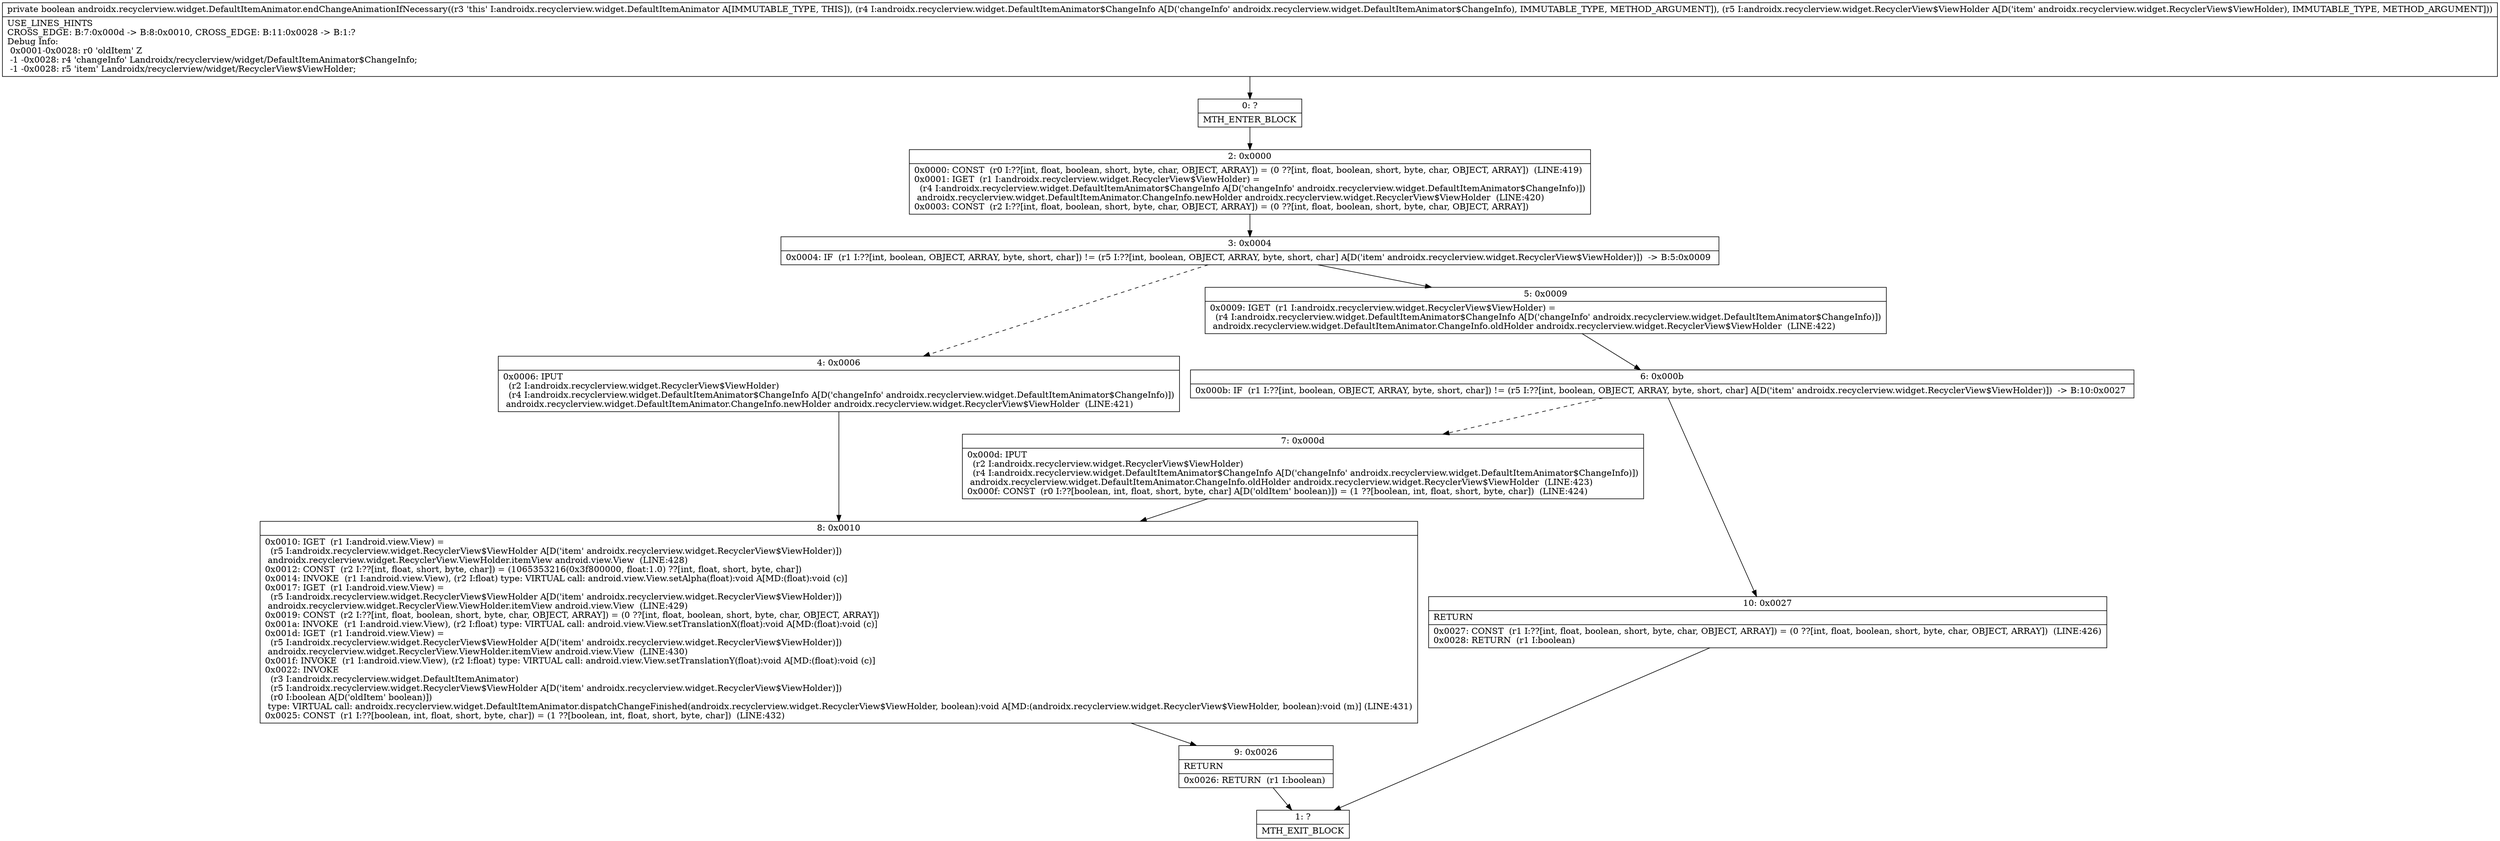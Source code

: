 digraph "CFG forandroidx.recyclerview.widget.DefaultItemAnimator.endChangeAnimationIfNecessary(Landroidx\/recyclerview\/widget\/DefaultItemAnimator$ChangeInfo;Landroidx\/recyclerview\/widget\/RecyclerView$ViewHolder;)Z" {
Node_0 [shape=record,label="{0\:\ ?|MTH_ENTER_BLOCK\l}"];
Node_2 [shape=record,label="{2\:\ 0x0000|0x0000: CONST  (r0 I:??[int, float, boolean, short, byte, char, OBJECT, ARRAY]) = (0 ??[int, float, boolean, short, byte, char, OBJECT, ARRAY])  (LINE:419)\l0x0001: IGET  (r1 I:androidx.recyclerview.widget.RecyclerView$ViewHolder) = \l  (r4 I:androidx.recyclerview.widget.DefaultItemAnimator$ChangeInfo A[D('changeInfo' androidx.recyclerview.widget.DefaultItemAnimator$ChangeInfo)])\l androidx.recyclerview.widget.DefaultItemAnimator.ChangeInfo.newHolder androidx.recyclerview.widget.RecyclerView$ViewHolder  (LINE:420)\l0x0003: CONST  (r2 I:??[int, float, boolean, short, byte, char, OBJECT, ARRAY]) = (0 ??[int, float, boolean, short, byte, char, OBJECT, ARRAY]) \l}"];
Node_3 [shape=record,label="{3\:\ 0x0004|0x0004: IF  (r1 I:??[int, boolean, OBJECT, ARRAY, byte, short, char]) != (r5 I:??[int, boolean, OBJECT, ARRAY, byte, short, char] A[D('item' androidx.recyclerview.widget.RecyclerView$ViewHolder)])  \-\> B:5:0x0009 \l}"];
Node_4 [shape=record,label="{4\:\ 0x0006|0x0006: IPUT  \l  (r2 I:androidx.recyclerview.widget.RecyclerView$ViewHolder)\l  (r4 I:androidx.recyclerview.widget.DefaultItemAnimator$ChangeInfo A[D('changeInfo' androidx.recyclerview.widget.DefaultItemAnimator$ChangeInfo)])\l androidx.recyclerview.widget.DefaultItemAnimator.ChangeInfo.newHolder androidx.recyclerview.widget.RecyclerView$ViewHolder  (LINE:421)\l}"];
Node_8 [shape=record,label="{8\:\ 0x0010|0x0010: IGET  (r1 I:android.view.View) = \l  (r5 I:androidx.recyclerview.widget.RecyclerView$ViewHolder A[D('item' androidx.recyclerview.widget.RecyclerView$ViewHolder)])\l androidx.recyclerview.widget.RecyclerView.ViewHolder.itemView android.view.View  (LINE:428)\l0x0012: CONST  (r2 I:??[int, float, short, byte, char]) = (1065353216(0x3f800000, float:1.0) ??[int, float, short, byte, char]) \l0x0014: INVOKE  (r1 I:android.view.View), (r2 I:float) type: VIRTUAL call: android.view.View.setAlpha(float):void A[MD:(float):void (c)]\l0x0017: IGET  (r1 I:android.view.View) = \l  (r5 I:androidx.recyclerview.widget.RecyclerView$ViewHolder A[D('item' androidx.recyclerview.widget.RecyclerView$ViewHolder)])\l androidx.recyclerview.widget.RecyclerView.ViewHolder.itemView android.view.View  (LINE:429)\l0x0019: CONST  (r2 I:??[int, float, boolean, short, byte, char, OBJECT, ARRAY]) = (0 ??[int, float, boolean, short, byte, char, OBJECT, ARRAY]) \l0x001a: INVOKE  (r1 I:android.view.View), (r2 I:float) type: VIRTUAL call: android.view.View.setTranslationX(float):void A[MD:(float):void (c)]\l0x001d: IGET  (r1 I:android.view.View) = \l  (r5 I:androidx.recyclerview.widget.RecyclerView$ViewHolder A[D('item' androidx.recyclerview.widget.RecyclerView$ViewHolder)])\l androidx.recyclerview.widget.RecyclerView.ViewHolder.itemView android.view.View  (LINE:430)\l0x001f: INVOKE  (r1 I:android.view.View), (r2 I:float) type: VIRTUAL call: android.view.View.setTranslationY(float):void A[MD:(float):void (c)]\l0x0022: INVOKE  \l  (r3 I:androidx.recyclerview.widget.DefaultItemAnimator)\l  (r5 I:androidx.recyclerview.widget.RecyclerView$ViewHolder A[D('item' androidx.recyclerview.widget.RecyclerView$ViewHolder)])\l  (r0 I:boolean A[D('oldItem' boolean)])\l type: VIRTUAL call: androidx.recyclerview.widget.DefaultItemAnimator.dispatchChangeFinished(androidx.recyclerview.widget.RecyclerView$ViewHolder, boolean):void A[MD:(androidx.recyclerview.widget.RecyclerView$ViewHolder, boolean):void (m)] (LINE:431)\l0x0025: CONST  (r1 I:??[boolean, int, float, short, byte, char]) = (1 ??[boolean, int, float, short, byte, char])  (LINE:432)\l}"];
Node_9 [shape=record,label="{9\:\ 0x0026|RETURN\l|0x0026: RETURN  (r1 I:boolean) \l}"];
Node_1 [shape=record,label="{1\:\ ?|MTH_EXIT_BLOCK\l}"];
Node_5 [shape=record,label="{5\:\ 0x0009|0x0009: IGET  (r1 I:androidx.recyclerview.widget.RecyclerView$ViewHolder) = \l  (r4 I:androidx.recyclerview.widget.DefaultItemAnimator$ChangeInfo A[D('changeInfo' androidx.recyclerview.widget.DefaultItemAnimator$ChangeInfo)])\l androidx.recyclerview.widget.DefaultItemAnimator.ChangeInfo.oldHolder androidx.recyclerview.widget.RecyclerView$ViewHolder  (LINE:422)\l}"];
Node_6 [shape=record,label="{6\:\ 0x000b|0x000b: IF  (r1 I:??[int, boolean, OBJECT, ARRAY, byte, short, char]) != (r5 I:??[int, boolean, OBJECT, ARRAY, byte, short, char] A[D('item' androidx.recyclerview.widget.RecyclerView$ViewHolder)])  \-\> B:10:0x0027 \l}"];
Node_7 [shape=record,label="{7\:\ 0x000d|0x000d: IPUT  \l  (r2 I:androidx.recyclerview.widget.RecyclerView$ViewHolder)\l  (r4 I:androidx.recyclerview.widget.DefaultItemAnimator$ChangeInfo A[D('changeInfo' androidx.recyclerview.widget.DefaultItemAnimator$ChangeInfo)])\l androidx.recyclerview.widget.DefaultItemAnimator.ChangeInfo.oldHolder androidx.recyclerview.widget.RecyclerView$ViewHolder  (LINE:423)\l0x000f: CONST  (r0 I:??[boolean, int, float, short, byte, char] A[D('oldItem' boolean)]) = (1 ??[boolean, int, float, short, byte, char])  (LINE:424)\l}"];
Node_10 [shape=record,label="{10\:\ 0x0027|RETURN\l|0x0027: CONST  (r1 I:??[int, float, boolean, short, byte, char, OBJECT, ARRAY]) = (0 ??[int, float, boolean, short, byte, char, OBJECT, ARRAY])  (LINE:426)\l0x0028: RETURN  (r1 I:boolean) \l}"];
MethodNode[shape=record,label="{private boolean androidx.recyclerview.widget.DefaultItemAnimator.endChangeAnimationIfNecessary((r3 'this' I:androidx.recyclerview.widget.DefaultItemAnimator A[IMMUTABLE_TYPE, THIS]), (r4 I:androidx.recyclerview.widget.DefaultItemAnimator$ChangeInfo A[D('changeInfo' androidx.recyclerview.widget.DefaultItemAnimator$ChangeInfo), IMMUTABLE_TYPE, METHOD_ARGUMENT]), (r5 I:androidx.recyclerview.widget.RecyclerView$ViewHolder A[D('item' androidx.recyclerview.widget.RecyclerView$ViewHolder), IMMUTABLE_TYPE, METHOD_ARGUMENT]))  | USE_LINES_HINTS\lCROSS_EDGE: B:7:0x000d \-\> B:8:0x0010, CROSS_EDGE: B:11:0x0028 \-\> B:1:?\lDebug Info:\l  0x0001\-0x0028: r0 'oldItem' Z\l  \-1 \-0x0028: r4 'changeInfo' Landroidx\/recyclerview\/widget\/DefaultItemAnimator$ChangeInfo;\l  \-1 \-0x0028: r5 'item' Landroidx\/recyclerview\/widget\/RecyclerView$ViewHolder;\l}"];
MethodNode -> Node_0;Node_0 -> Node_2;
Node_2 -> Node_3;
Node_3 -> Node_4[style=dashed];
Node_3 -> Node_5;
Node_4 -> Node_8;
Node_8 -> Node_9;
Node_9 -> Node_1;
Node_5 -> Node_6;
Node_6 -> Node_7[style=dashed];
Node_6 -> Node_10;
Node_7 -> Node_8;
Node_10 -> Node_1;
}

